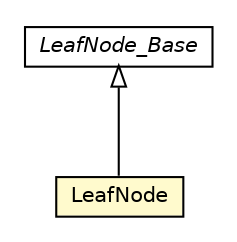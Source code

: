 #!/usr/local/bin/dot
#
# Class diagram 
# Generated by UMLGraph version 5.1 (http://www.umlgraph.org/)
#

digraph G {
	edge [fontname="Helvetica",fontsize=10,labelfontname="Helvetica",labelfontsize=10];
	node [fontname="Helvetica",fontsize=10,shape=plaintext];
	nodesep=0.25;
	ranksep=0.5;
	// pt.ist.fenixframework.core.adt.bplustree.LeafNode_Base
	c26565 [label=<<table title="pt.ist.fenixframework.core.adt.bplustree.LeafNode_Base" border="0" cellborder="1" cellspacing="0" cellpadding="2" port="p" href="./LeafNode_Base.html">
		<tr><td><table border="0" cellspacing="0" cellpadding="1">
<tr><td align="center" balign="center"><font face="Helvetica-Oblique"> LeafNode_Base </font></td></tr>
		</table></td></tr>
		</table>>, fontname="Helvetica", fontcolor="black", fontsize=10.0];
	// pt.ist.fenixframework.core.adt.bplustree.LeafNode
	c26566 [label=<<table title="pt.ist.fenixframework.core.adt.bplustree.LeafNode" border="0" cellborder="1" cellspacing="0" cellpadding="2" port="p" bgcolor="lemonChiffon" href="./LeafNode.html">
		<tr><td><table border="0" cellspacing="0" cellpadding="1">
<tr><td align="center" balign="center"> LeafNode </td></tr>
		</table></td></tr>
		</table>>, fontname="Helvetica", fontcolor="black", fontsize=10.0];
	//pt.ist.fenixframework.core.adt.bplustree.LeafNode extends pt.ist.fenixframework.core.adt.bplustree.LeafNode_Base
	c26565:p -> c26566:p [dir=back,arrowtail=empty];
}

